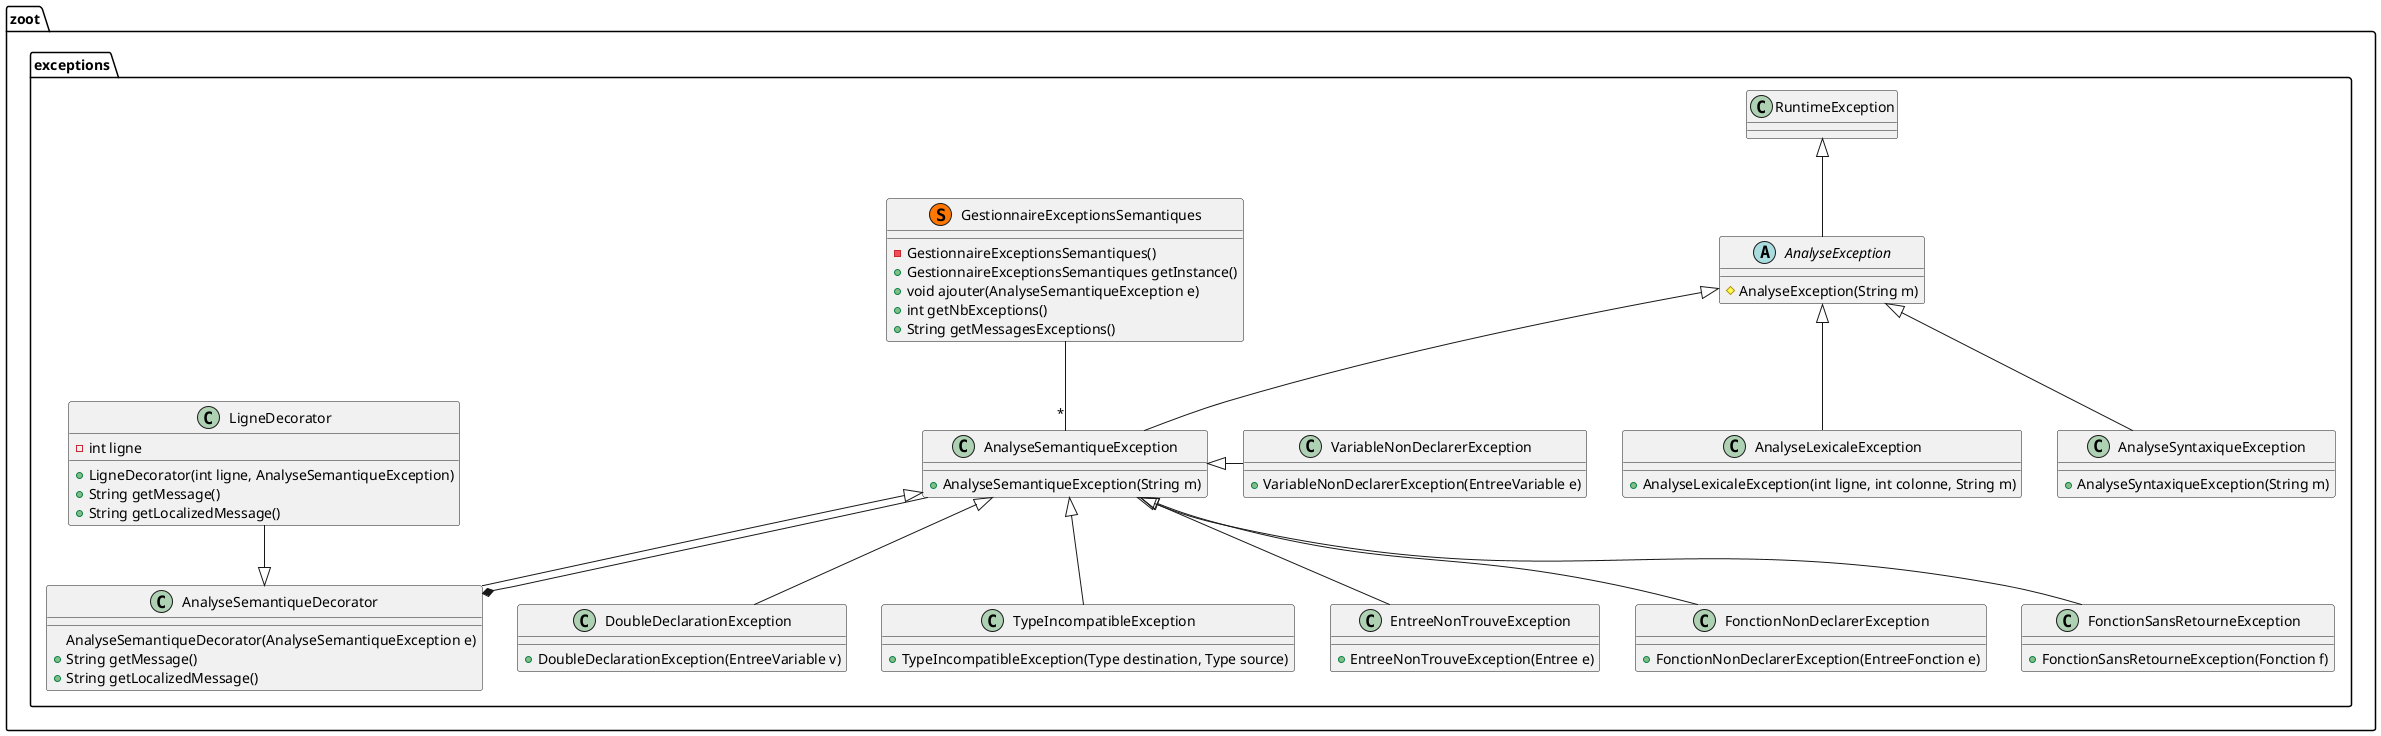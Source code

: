 @startuml "Package exceptions"

namespace zoot.exceptions {
    ' Includes
    ' Classes
    abstract class AnalyseException {
        # AnalyseException(String m)
    }

    class AnalyseLexicaleException {
        + AnalyseLexicaleException(int ligne, int colonne, String m)
    }

    class AnalyseSyntaxiqueException {
        + AnalyseSyntaxiqueException(String m)
    }

    class AnalyseSemantiqueException {
        + AnalyseSemantiqueException(String m)
    }

    class GestionnaireExceptionsSemantiques << (S,#FF7700) >> {
        - GestionnaireExceptionsSemantiques()
        + GestionnaireExceptionsSemantiques getInstance()
        + void ajouter(AnalyseSemantiqueException e)
        + int getNbExceptions()
        + String getMessagesExceptions()
    }

    class AnalyseSemantiqueDecorator {
        AnalyseSemantiqueDecorator(AnalyseSemantiqueException e)
        + String getMessage()
        + String getLocalizedMessage()
    }

    class DoubleDeclarationException {
        + DoubleDeclarationException(EntreeVariable v)
    }

    class TypeIncompatibleException {
        + TypeIncompatibleException(Type destination, Type source)
    }

    class EntreeNonTrouveException {
        + EntreeNonTrouveException(Entree e)
    }

    class VariableNonDeclarerException {
        + VariableNonDeclarerException(EntreeVariable e)
    }

    class FonctionNonDeclarerException {
        + FonctionNonDeclarerException(EntreeFonction e)
    }

    class FonctionSansRetourneException {
        + FonctionSansRetourneException(Fonction f)
    }

    class LigneDecorator {
        - int ligne
        + LigneDecorator(int ligne, AnalyseSemantiqueException)
        + String getMessage()
        + String getLocalizedMessage()
    }

    ' Relations entre les classes
    AnalyseException -up-|> RuntimeException
    AnalyseLexicaleException -up-|> AnalyseException
    AnalyseSyntaxiqueException -up-|> AnalyseException
    AnalyseSemantiqueException -up-|> AnalyseException
    AnalyseSemantiqueDecorator -up-|> AnalyseSemantiqueException
    AnalyseSemantiqueDecorator *-- AnalyseSemantiqueException
    DoubleDeclarationException -up-|> AnalyseSemantiqueException
    TypeIncompatibleException -up-|> AnalyseSemantiqueException
    VariableNonDeclarerException -left-|> AnalyseSemantiqueException
    FonctionNonDeclarerException -up-|> AnalyseSemantiqueException
    EntreeNonTrouveException -up-|> AnalyseSemantiqueException
    FonctionSansRetourneException -up-|> AnalyseSemantiqueException
    LigneDecorator --|> AnalyseSemantiqueDecorator
    GestionnaireExceptionsSemantiques -down-"*" AnalyseSemantiqueException
}
@enduml